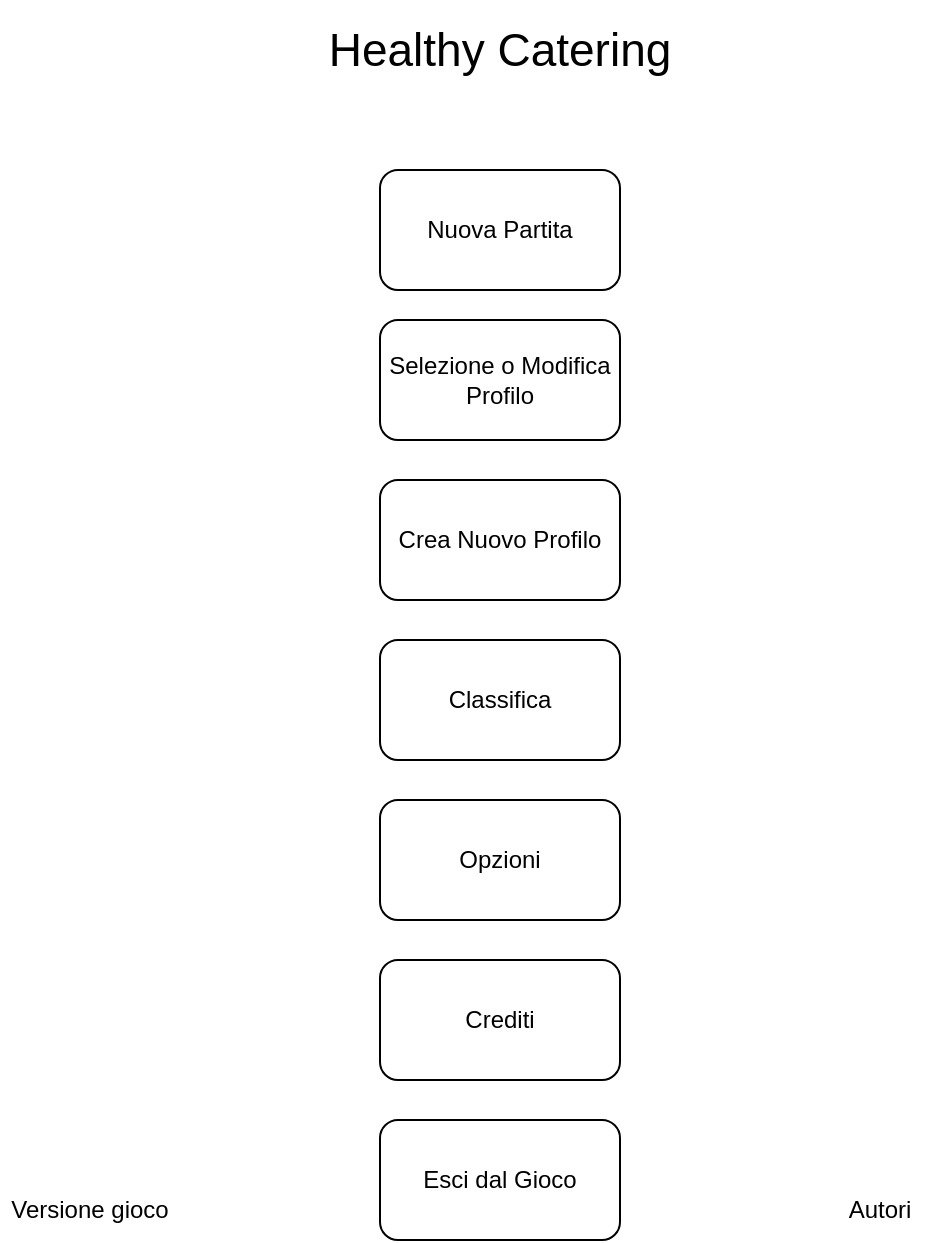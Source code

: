 <mxfile version="20.8.23" type="device"><diagram id="u2xqNWCcZT6Zx0NnnoJK" name="Page-1"><mxGraphModel dx="1050" dy="545" grid="1" gridSize="10" guides="1" tooltips="1" connect="1" arrows="1" fold="1" page="1" pageScale="1" pageWidth="827" pageHeight="1169" math="0" shadow="0"><root><mxCell id="0"/><mxCell id="1" parent="0"/><mxCell id="-qWk9D2lYr1B211Cd-G_-1" value="Nuova Partita" style="rounded=1;whiteSpace=wrap;html=1;" parent="1" vertex="1"><mxGeometry x="200" y="125" width="120" height="60" as="geometry"/></mxCell><mxCell id="-qWk9D2lYr1B211Cd-G_-3" value="Selezione o Modifica Profilo" style="rounded=1;whiteSpace=wrap;html=1;" parent="1" vertex="1"><mxGeometry x="200" y="200" width="120" height="60" as="geometry"/></mxCell><mxCell id="-qWk9D2lYr1B211Cd-G_-7" value="&lt;font style=&quot;font-size: 23px&quot;&gt;Healthy Catering&lt;/font&gt;" style="text;html=1;strokeColor=none;fillColor=none;align=center;verticalAlign=middle;whiteSpace=wrap;rounded=0;" parent="1" vertex="1"><mxGeometry x="110" y="40" width="300" height="50" as="geometry"/></mxCell><mxCell id="xmjl8oEPCnsqY5DoW3nU-3" value="Classifica" style="rounded=1;whiteSpace=wrap;html=1;" parent="1" vertex="1"><mxGeometry x="200" y="360" width="120" height="60" as="geometry"/></mxCell><mxCell id="xmjl8oEPCnsqY5DoW3nU-4" value="Opzioni" style="rounded=1;whiteSpace=wrap;html=1;" parent="1" vertex="1"><mxGeometry x="200" y="440" width="120" height="60" as="geometry"/></mxCell><mxCell id="xmjl8oEPCnsqY5DoW3nU-5" value="Crediti" style="rounded=1;whiteSpace=wrap;html=1;" parent="1" vertex="1"><mxGeometry x="200" y="520" width="120" height="60" as="geometry"/></mxCell><mxCell id="xmjl8oEPCnsqY5DoW3nU-6" value="Esci dal Gioco" style="rounded=1;whiteSpace=wrap;html=1;" parent="1" vertex="1"><mxGeometry x="200" y="600" width="120" height="60" as="geometry"/></mxCell><mxCell id="h9bqZnIEO7iYLDcH4cyo-1" value="Crea Nuovo Profilo" style="rounded=1;whiteSpace=wrap;html=1;" parent="1" vertex="1"><mxGeometry x="200" y="280" width="120" height="60" as="geometry"/></mxCell><mxCell id="2agUOGegOMAjhPp8oYN8-1" value="Versione gioco" style="text;html=1;strokeColor=none;fillColor=none;align=center;verticalAlign=middle;whiteSpace=wrap;rounded=0;" vertex="1" parent="1"><mxGeometry x="10" y="630" width="90" height="30" as="geometry"/></mxCell><mxCell id="2agUOGegOMAjhPp8oYN8-2" value="Autori" style="text;html=1;strokeColor=none;fillColor=none;align=center;verticalAlign=middle;whiteSpace=wrap;rounded=0;" vertex="1" parent="1"><mxGeometry x="420" y="630" width="60" height="30" as="geometry"/></mxCell></root></mxGraphModel></diagram></mxfile>